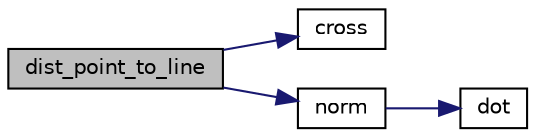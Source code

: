 digraph "dist_point_to_line"
{
 // LATEX_PDF_SIZE
  edge [fontname="Helvetica",fontsize="10",labelfontname="Helvetica",labelfontsize="10"];
  node [fontname="Helvetica",fontsize="10",shape=record];
  rankdir="LR";
  Node1 [label="dist_point_to_line",height=0.2,width=0.4,color="black", fillcolor="grey75", style="filled", fontcolor="black",tooltip=" "];
  Node1 -> Node2 [color="midnightblue",fontsize="10",style="solid",fontname="Helvetica"];
  Node2 [label="cross",height=0.2,width=0.4,color="black", fillcolor="white", style="filled",URL="$d7/d45/namespacesps.html#a95cb59456b90cf0479d56dc28210e000",tooltip=" "];
  Node1 -> Node3 [color="midnightblue",fontsize="10",style="solid",fontname="Helvetica"];
  Node3 [label="norm",height=0.2,width=0.4,color="black", fillcolor="white", style="filled",URL="$d7/d45/namespacesps.html#aeaae9593899cc6d38a451b6aa3a7f56f",tooltip=" "];
  Node3 -> Node4 [color="midnightblue",fontsize="10",style="solid",fontname="Helvetica"];
  Node4 [label="dot",height=0.2,width=0.4,color="black", fillcolor="white", style="filled",URL="$d7/d45/namespacesps.html#ab07db56347d37709a0687fe94e3d37b7",tooltip=" "];
}
